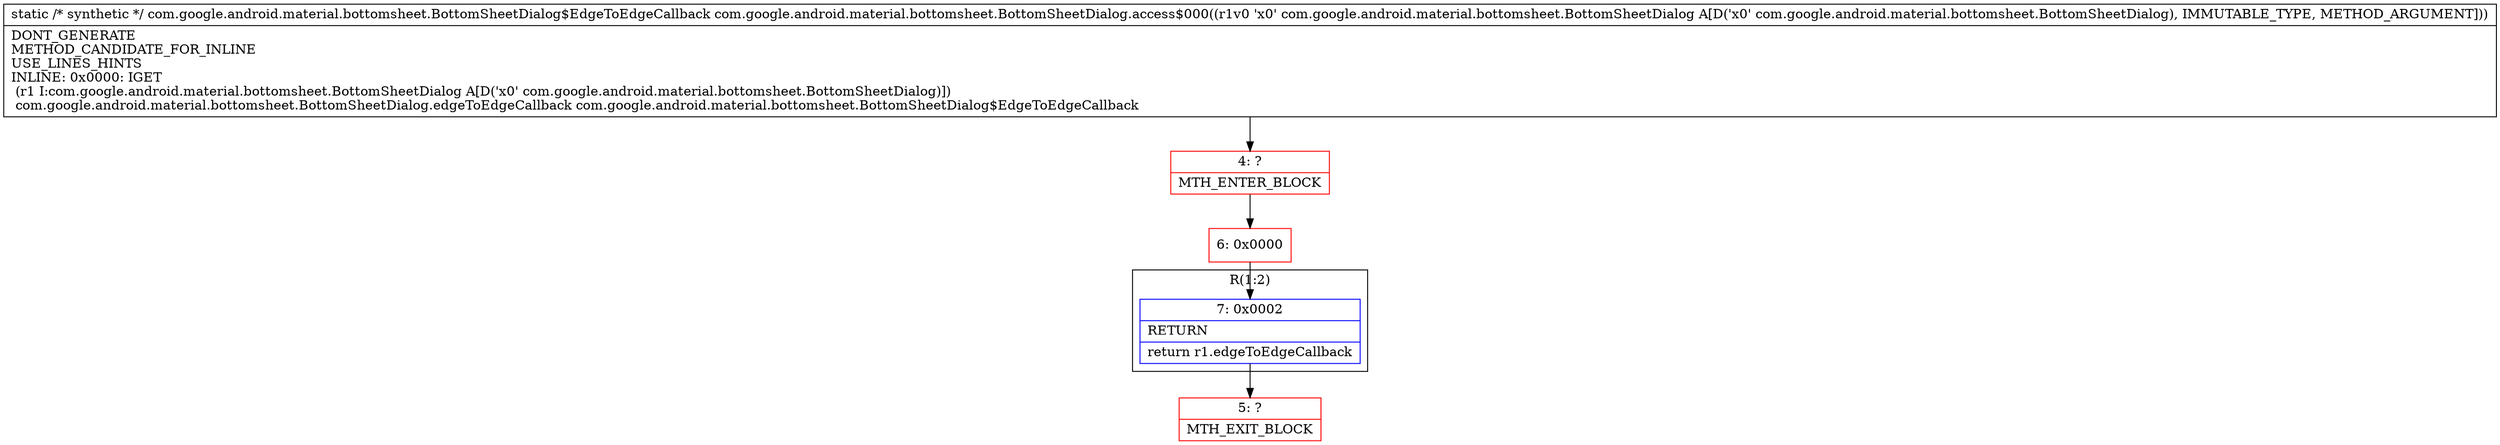 digraph "CFG forcom.google.android.material.bottomsheet.BottomSheetDialog.access$000(Lcom\/google\/android\/material\/bottomsheet\/BottomSheetDialog;)Lcom\/google\/android\/material\/bottomsheet\/BottomSheetDialog$EdgeToEdgeCallback;" {
subgraph cluster_Region_75749685 {
label = "R(1:2)";
node [shape=record,color=blue];
Node_7 [shape=record,label="{7\:\ 0x0002|RETURN\l|return r1.edgeToEdgeCallback\l}"];
}
Node_4 [shape=record,color=red,label="{4\:\ ?|MTH_ENTER_BLOCK\l}"];
Node_6 [shape=record,color=red,label="{6\:\ 0x0000}"];
Node_5 [shape=record,color=red,label="{5\:\ ?|MTH_EXIT_BLOCK\l}"];
MethodNode[shape=record,label="{static \/* synthetic *\/ com.google.android.material.bottomsheet.BottomSheetDialog$EdgeToEdgeCallback com.google.android.material.bottomsheet.BottomSheetDialog.access$000((r1v0 'x0' com.google.android.material.bottomsheet.BottomSheetDialog A[D('x0' com.google.android.material.bottomsheet.BottomSheetDialog), IMMUTABLE_TYPE, METHOD_ARGUMENT]))  | DONT_GENERATE\lMETHOD_CANDIDATE_FOR_INLINE\lUSE_LINES_HINTS\lINLINE: 0x0000: IGET  \l  (r1 I:com.google.android.material.bottomsheet.BottomSheetDialog A[D('x0' com.google.android.material.bottomsheet.BottomSheetDialog)])\l com.google.android.material.bottomsheet.BottomSheetDialog.edgeToEdgeCallback com.google.android.material.bottomsheet.BottomSheetDialog$EdgeToEdgeCallback\l}"];
MethodNode -> Node_4;Node_7 -> Node_5;
Node_4 -> Node_6;
Node_6 -> Node_7;
}

